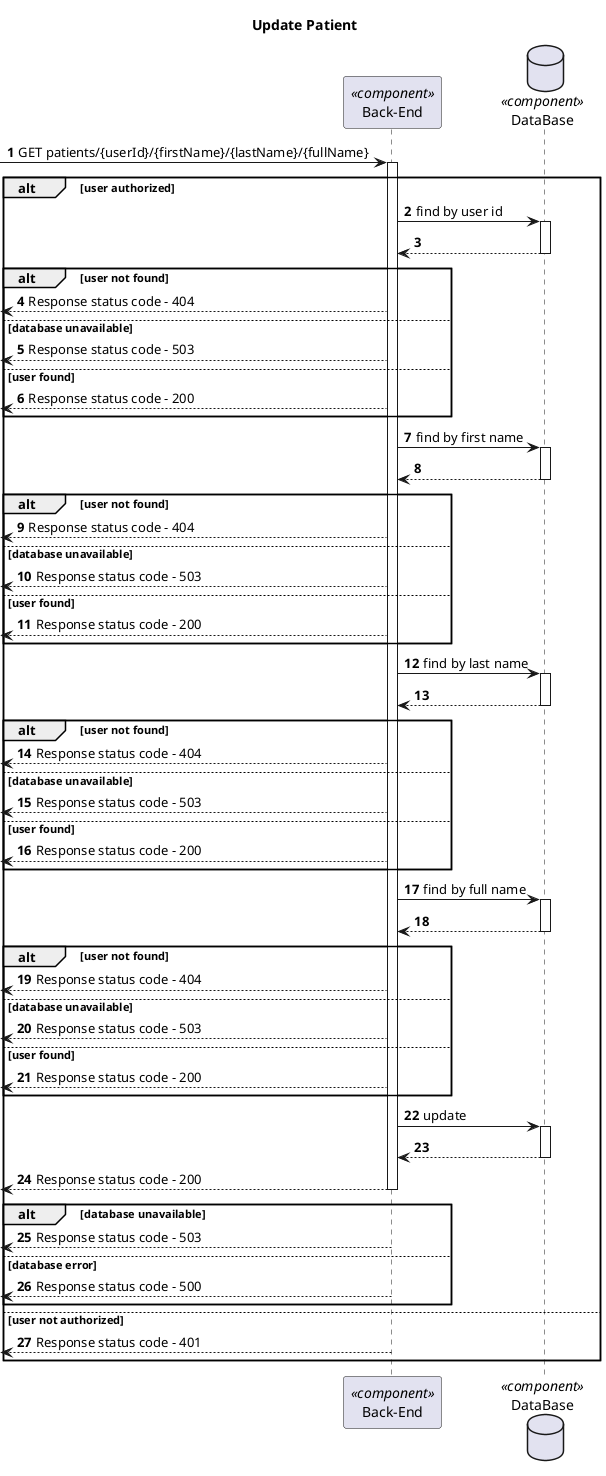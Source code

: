 @startuml Process View - Level 3

autonumber
skinparam packageStyle rect

title Update Patient

participant "Back-End" as BE <<component>>
database "DataBase" as DB <<component>>

-> BE : GET patients/{userId}/{firstName}/{lastName}/{fullName}

alt user authorized

activate BE

BE -> DB: find by user id

activate DB

DB --> BE:

deactivate DB

alt user not found

<-- BE: Response status code - 404

else database unavailable

<-- BE: Response status code - 503

else user found

<-- BE: Response status code - 200

end

BE -> DB: find by first name

activate DB

DB --> BE:

deactivate DB

alt user not found

<-- BE: Response status code - 404

else database unavailable

<-- BE: Response status code - 503

else user found

<-- BE: Response status code - 200

end

BE -> DB: find by last name

activate DB

DB --> BE:

deactivate DB

alt user not found

<-- BE: Response status code - 404

else database unavailable

<-- BE: Response status code - 503

else user found

<-- BE: Response status code - 200

end

BE -> DB: find by full name

activate DB

DB --> BE:

deactivate DB

alt user not found

<-- BE: Response status code - 404

else database unavailable

<-- BE: Response status code - 503

else user found

<-- BE: Response status code - 200

end

BE -> DB: update

activate DB

DB --> BE:

deactivate DB

<-- BE: Response status code - 200

deactivate BE

alt database unavailable

<-- BE: Response status code - 503

else database error

<-- BE: Response status code - 500

end

else user not authorized

<-- BE: Response status code - 401

end

@enduml






